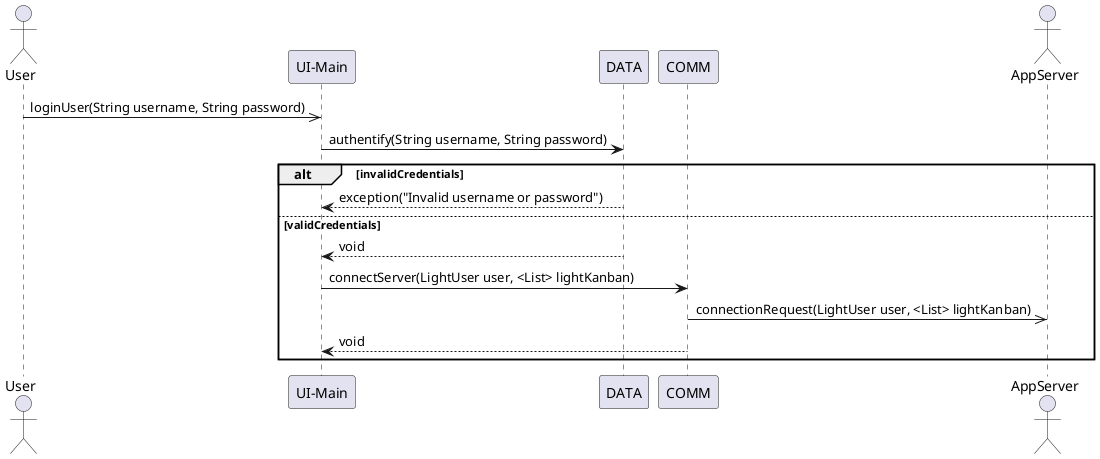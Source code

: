 @startuml App Connection
actor User
participant "UI-Main" as UIMain
participant "DATA" as DATA
participant "COMM" as COMM
actor "AppServer" as AppServer

' 1) Local authentication (synchronous calls)
User ->> UIMain : loginUser(String username, String password)
UIMain -> DATA : authentify(String username, String password)


alt invalidCredentials
  DATA --> UIMain : exception("Invalid username or password")
else validCredentials
  DATA --> UIMain : void
  ' 2) Join server with LightUser (network, async)
  UIMain -> COMM : connectServer(LightUser user, <List> lightKanban)
  COMM ->> AppServer : connectionRequest(LightUser user, <List> lightKanban)
  COMM --> UIMain : void
end
@enduml
